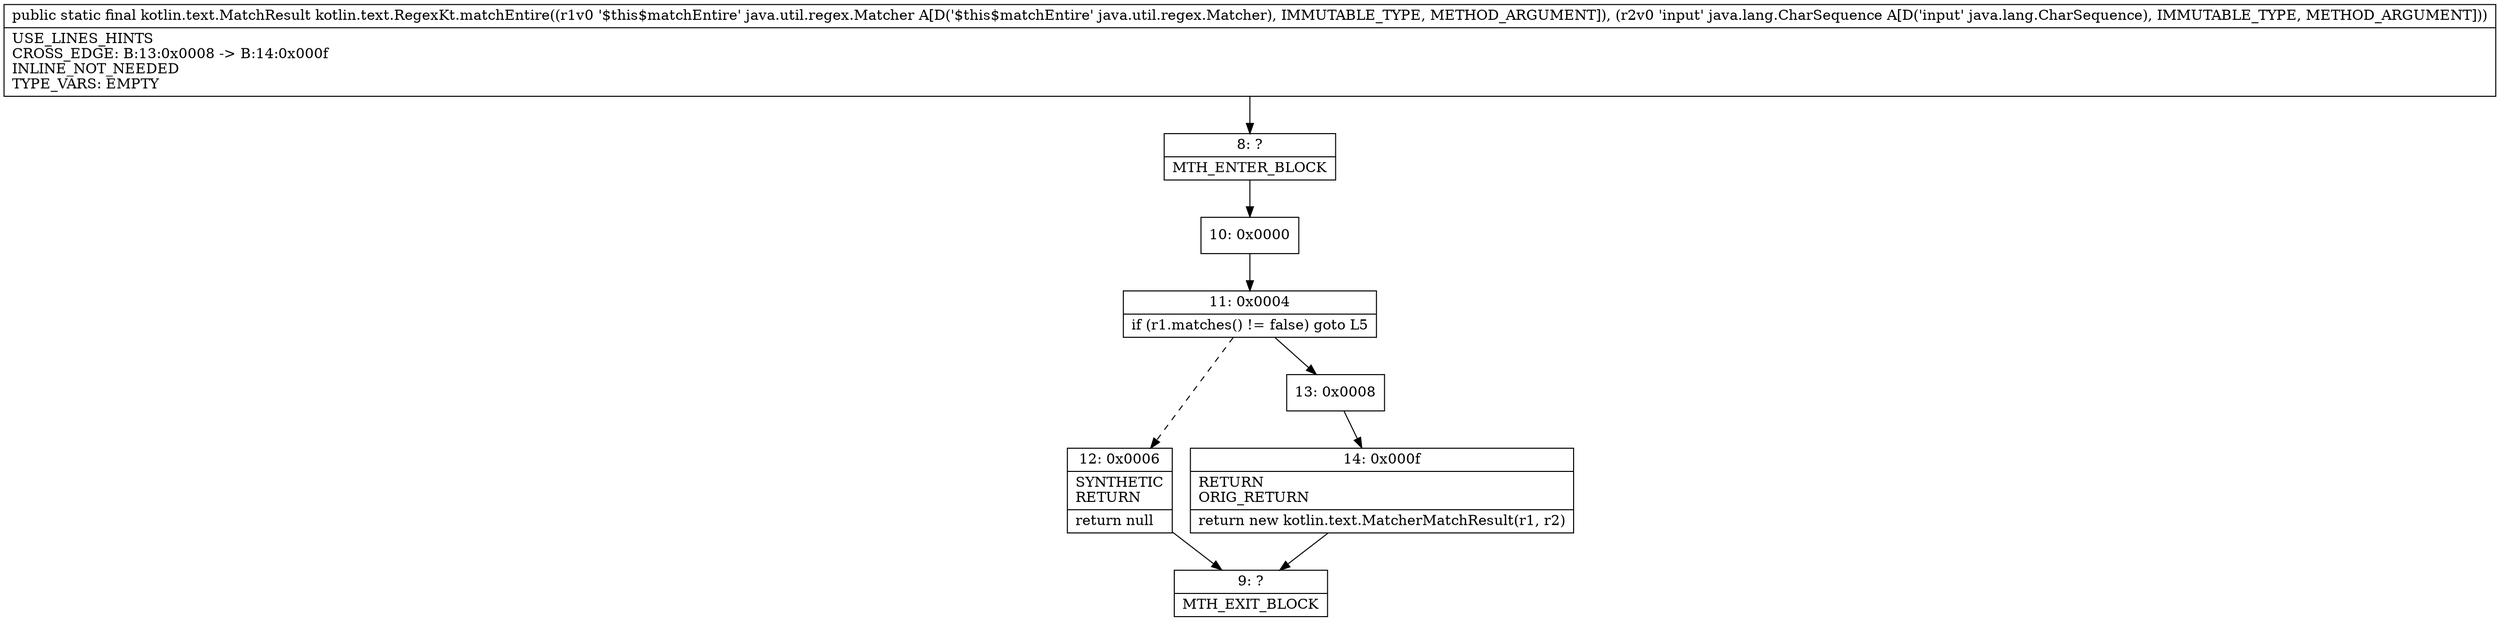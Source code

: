 digraph "CFG forkotlin.text.RegexKt.matchEntire(Ljava\/util\/regex\/Matcher;Ljava\/lang\/CharSequence;)Lkotlin\/text\/MatchResult;" {
Node_8 [shape=record,label="{8\:\ ?|MTH_ENTER_BLOCK\l}"];
Node_10 [shape=record,label="{10\:\ 0x0000}"];
Node_11 [shape=record,label="{11\:\ 0x0004|if (r1.matches() != false) goto L5\l}"];
Node_12 [shape=record,label="{12\:\ 0x0006|SYNTHETIC\lRETURN\l|return null\l}"];
Node_9 [shape=record,label="{9\:\ ?|MTH_EXIT_BLOCK\l}"];
Node_13 [shape=record,label="{13\:\ 0x0008}"];
Node_14 [shape=record,label="{14\:\ 0x000f|RETURN\lORIG_RETURN\l|return new kotlin.text.MatcherMatchResult(r1, r2)\l}"];
MethodNode[shape=record,label="{public static final kotlin.text.MatchResult kotlin.text.RegexKt.matchEntire((r1v0 '$this$matchEntire' java.util.regex.Matcher A[D('$this$matchEntire' java.util.regex.Matcher), IMMUTABLE_TYPE, METHOD_ARGUMENT]), (r2v0 'input' java.lang.CharSequence A[D('input' java.lang.CharSequence), IMMUTABLE_TYPE, METHOD_ARGUMENT]))  | USE_LINES_HINTS\lCROSS_EDGE: B:13:0x0008 \-\> B:14:0x000f\lINLINE_NOT_NEEDED\lTYPE_VARS: EMPTY\l}"];
MethodNode -> Node_8;Node_8 -> Node_10;
Node_10 -> Node_11;
Node_11 -> Node_12[style=dashed];
Node_11 -> Node_13;
Node_12 -> Node_9;
Node_13 -> Node_14;
Node_14 -> Node_9;
}

